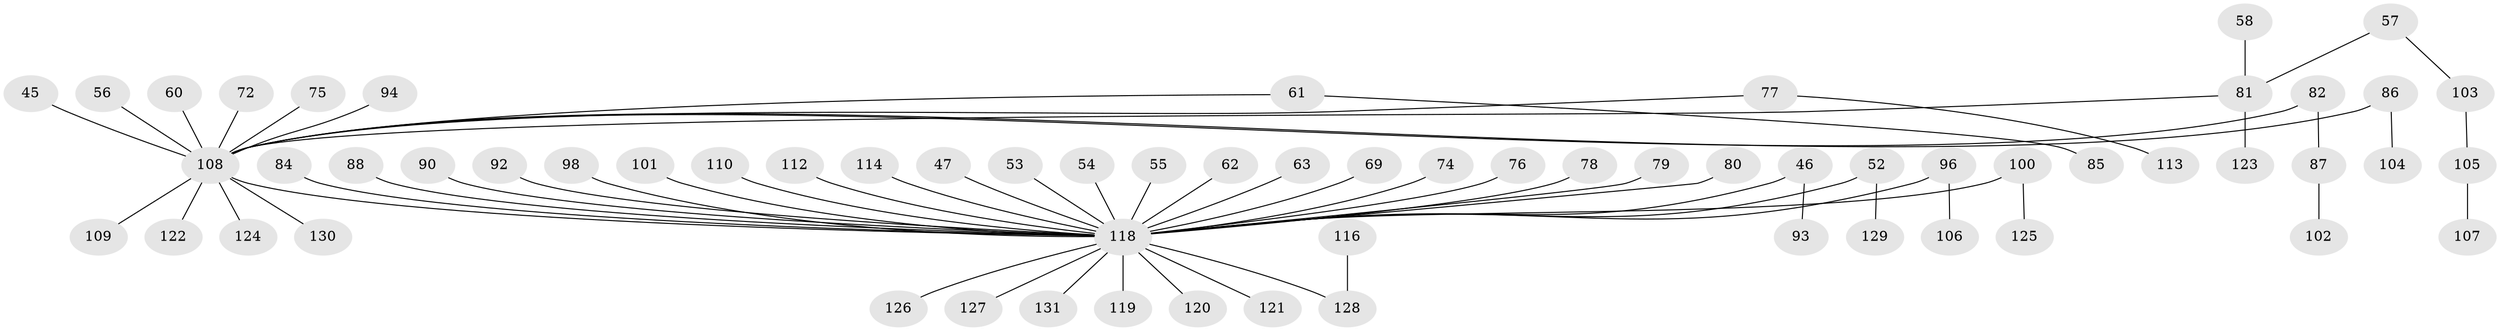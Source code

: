 // original degree distribution, {8: 0.007633587786259542, 4: 0.061068702290076333, 6: 0.030534351145038167, 5: 0.030534351145038167, 2: 0.22900763358778625, 3: 0.12213740458015267, 1: 0.5190839694656488}
// Generated by graph-tools (version 1.1) at 2025/55/03/04/25 21:55:53]
// undirected, 65 vertices, 64 edges
graph export_dot {
graph [start="1"]
  node [color=gray90,style=filled];
  45;
  46;
  47;
  52;
  53;
  54;
  55;
  56;
  57;
  58;
  60;
  61;
  62;
  63;
  69;
  72;
  74;
  75;
  76;
  77;
  78;
  79;
  80;
  81 [super="+32"];
  82;
  84;
  85;
  86;
  87;
  88;
  90;
  92;
  93;
  94;
  96;
  98;
  100 [super="+83"];
  101;
  102;
  103;
  104;
  105;
  106;
  107;
  108 [super="+73+70+66+29"];
  109;
  110;
  112;
  113;
  114;
  116;
  118 [super="+89+117+44"];
  119;
  120;
  121;
  122;
  123;
  124;
  125;
  126;
  127;
  128 [super="+99"];
  129;
  130;
  131 [super="+35"];
  45 -- 108;
  46 -- 93;
  46 -- 118;
  47 -- 118;
  52 -- 129;
  52 -- 118;
  53 -- 118;
  54 -- 118;
  55 -- 118;
  56 -- 108;
  57 -- 103;
  57 -- 81;
  58 -- 81;
  60 -- 108;
  61 -- 85;
  61 -- 108;
  62 -- 118;
  63 -- 118;
  69 -- 118;
  72 -- 108;
  74 -- 118;
  75 -- 108;
  76 -- 118;
  77 -- 113;
  77 -- 108;
  78 -- 118;
  79 -- 118;
  80 -- 118;
  81 -- 123;
  81 -- 108;
  82 -- 87;
  82 -- 108;
  84 -- 118;
  86 -- 104;
  86 -- 108;
  87 -- 102;
  88 -- 118;
  90 -- 118;
  92 -- 118;
  94 -- 108;
  96 -- 106;
  96 -- 118;
  98 -- 118;
  100 -- 125;
  100 -- 118;
  101 -- 118;
  103 -- 105;
  105 -- 107;
  108 -- 124;
  108 -- 130;
  108 -- 109;
  108 -- 122;
  108 -- 118;
  110 -- 118;
  112 -- 118;
  114 -- 118;
  116 -- 128;
  118 -- 119;
  118 -- 128;
  118 -- 131;
  118 -- 120;
  118 -- 121;
  118 -- 126;
  118 -- 127;
}
